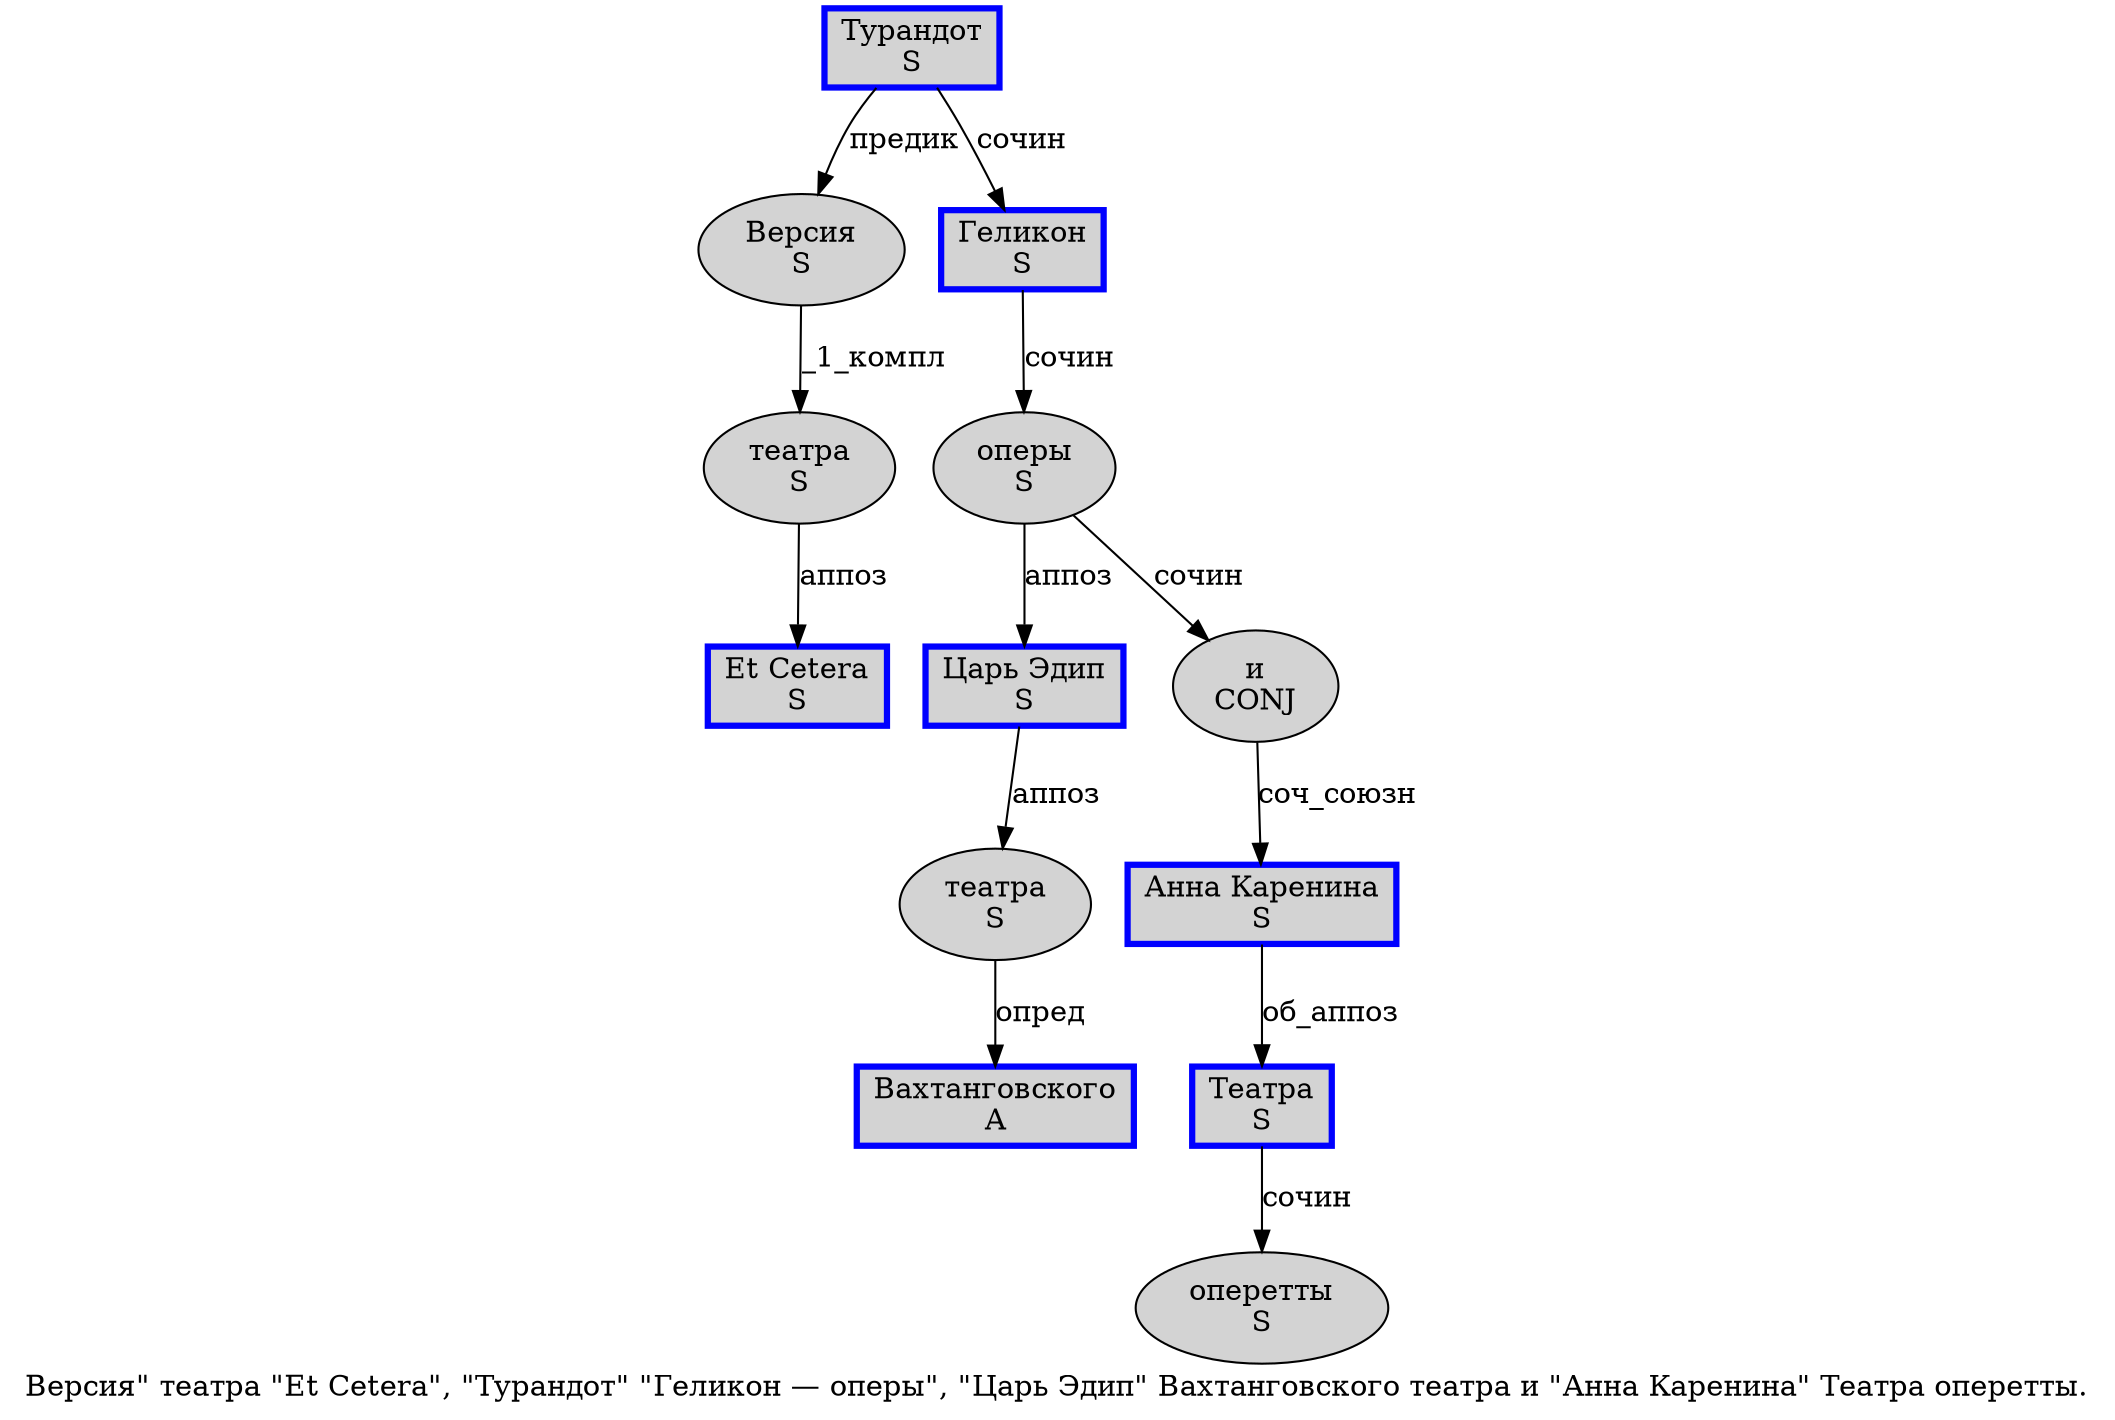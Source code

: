 digraph SENTENCE_1008 {
	graph [label="Версия\" театра \"Et Cetera\", \"Турандот\" \"Геликон — оперы\", \"Царь Эдип\" Вахтанговского театра и \"Анна Каренина\" Театра оперетты."]
	node [style=filled]
		0 [label="Версия
S" color="" fillcolor=lightgray penwidth=1 shape=ellipse]
		2 [label="театра
S" color="" fillcolor=lightgray penwidth=1 shape=ellipse]
		4 [label="Et Cetera
S" color=blue fillcolor=lightgray penwidth=3 shape=box]
		8 [label="Турандот
S" color=blue fillcolor=lightgray penwidth=3 shape=box]
		11 [label="Геликон
S" color=blue fillcolor=lightgray penwidth=3 shape=box]
		13 [label="оперы
S" color="" fillcolor=lightgray penwidth=1 shape=ellipse]
		17 [label="Царь Эдип
S" color=blue fillcolor=lightgray penwidth=3 shape=box]
		19 [label="Вахтанговского
A" color=blue fillcolor=lightgray penwidth=3 shape=box]
		20 [label="театра
S" color="" fillcolor=lightgray penwidth=1 shape=ellipse]
		21 [label="и
CONJ" color="" fillcolor=lightgray penwidth=1 shape=ellipse]
		23 [label="Анна Каренина
S" color=blue fillcolor=lightgray penwidth=3 shape=box]
		25 [label="Театра
S" color=blue fillcolor=lightgray penwidth=3 shape=box]
		26 [label="оперетты
S" color="" fillcolor=lightgray penwidth=1 shape=ellipse]
			21 -> 23 [label="соч_союзн"]
			2 -> 4 [label="аппоз"]
			23 -> 25 [label="об_аппоз"]
			25 -> 26 [label="сочин"]
			8 -> 0 [label="предик"]
			8 -> 11 [label="сочин"]
			13 -> 17 [label="аппоз"]
			13 -> 21 [label="сочин"]
			17 -> 20 [label="аппоз"]
			11 -> 13 [label="сочин"]
			0 -> 2 [label="_1_компл"]
			20 -> 19 [label="опред"]
}